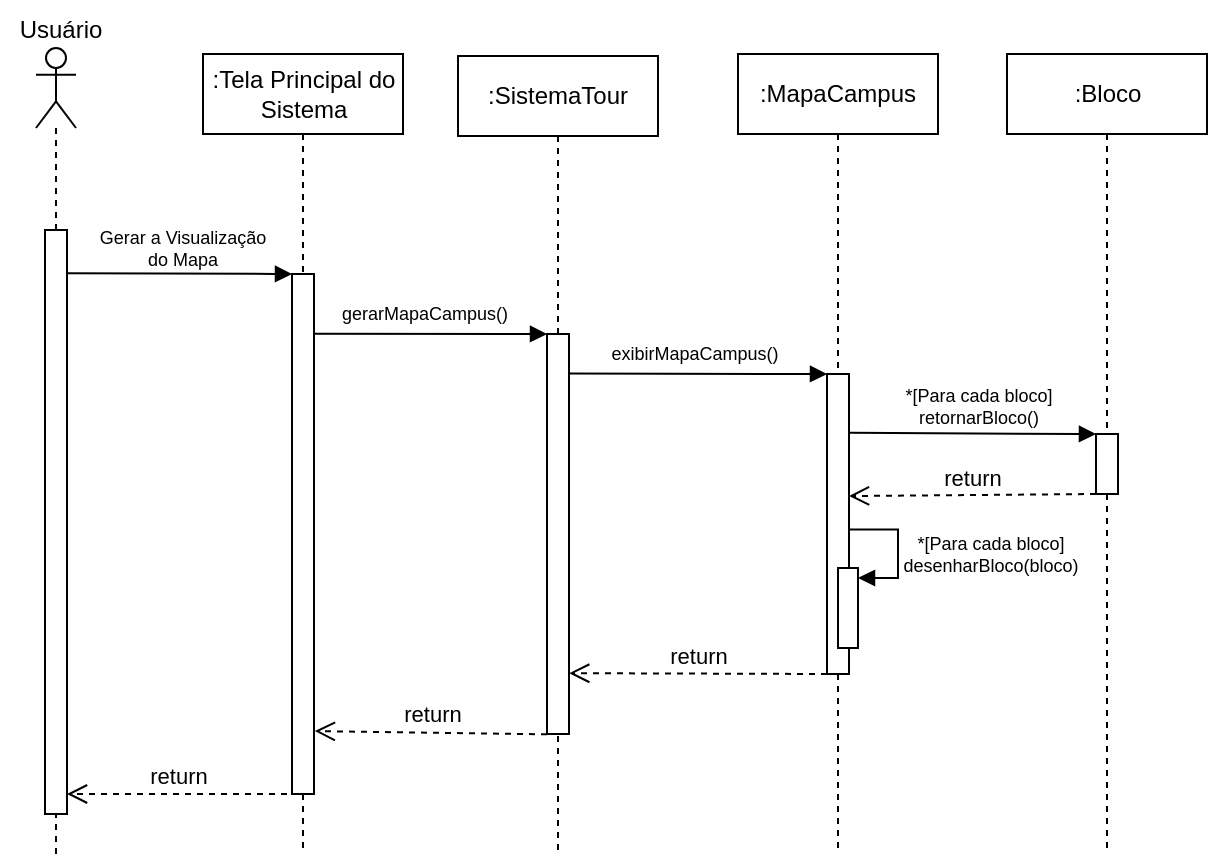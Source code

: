 <mxfile version="28.2.7">
  <diagram name="Page-1" id="UOCqBMkc54xa5ilKIQ9g">
    <mxGraphModel dx="1188" dy="619" grid="1" gridSize="10" guides="1" tooltips="1" connect="1" arrows="1" fold="1" page="1" pageScale="1" pageWidth="850" pageHeight="1100" math="0" shadow="0">
      <root>
        <mxCell id="0" />
        <mxCell id="1" parent="0" />
        <mxCell id="0Pdm_eUIWlIxIZ-GSmoy-18" value=":MapaCampus" style="shape=umlLifeline;perimeter=lifelinePerimeter;whiteSpace=wrap;html=1;container=1;dropTarget=0;collapsible=0;recursiveResize=0;outlineConnect=0;portConstraint=eastwest;newEdgeStyle={&quot;curved&quot;:0,&quot;rounded&quot;:0};" parent="1" vertex="1">
          <mxGeometry x="400" y="40" width="100" height="400" as="geometry" />
        </mxCell>
        <mxCell id="0Pdm_eUIWlIxIZ-GSmoy-13" value="" style="rounded=0;whiteSpace=wrap;html=1;" parent="1" vertex="1">
          <mxGeometry x="444.5" y="200" width="11" height="150" as="geometry" />
        </mxCell>
        <mxCell id="0Pdm_eUIWlIxIZ-GSmoy-21" value="*[Para cada bloco]&lt;div&gt;retornarBloco()&lt;/div&gt;" style="text;html=1;align=center;verticalAlign=middle;resizable=0;points=[];autosize=1;strokeColor=none;fillColor=none;fontSize=9;" parent="1" vertex="1">
          <mxGeometry x="469.98" y="196" width="100" height="40" as="geometry" />
        </mxCell>
        <mxCell id="0Pdm_eUIWlIxIZ-GSmoy-15" value="gerarMapaCampus()" style="text;html=1;align=center;verticalAlign=middle;resizable=0;points=[];autosize=1;strokeColor=none;fillColor=none;fontSize=9;" parent="1" vertex="1">
          <mxGeometry x="188" y="160" width="110" height="20" as="geometry" />
        </mxCell>
        <mxCell id="0Pdm_eUIWlIxIZ-GSmoy-17" value=":Tela Principal do Sistema" style="shape=umlLifeline;perimeter=lifelinePerimeter;whiteSpace=wrap;html=1;container=1;dropTarget=0;collapsible=0;recursiveResize=0;outlineConnect=0;portConstraint=eastwest;newEdgeStyle={&quot;curved&quot;:0,&quot;rounded&quot;:0};" parent="1" vertex="1">
          <mxGeometry x="132.5" y="40" width="100" height="400" as="geometry" />
        </mxCell>
        <mxCell id="0Pdm_eUIWlIxIZ-GSmoy-16" value="" style="shape=umlLifeline;perimeter=lifelinePerimeter;whiteSpace=wrap;html=1;container=1;dropTarget=0;collapsible=0;recursiveResize=0;outlineConnect=0;portConstraint=eastwest;newEdgeStyle={&quot;curved&quot;:0,&quot;rounded&quot;:0};participant=umlActor;" parent="1" vertex="1">
          <mxGeometry x="49" y="37" width="20" height="403" as="geometry" />
        </mxCell>
        <mxCell id="0Pdm_eUIWlIxIZ-GSmoy-4" value="" style="rounded=0;whiteSpace=wrap;html=1;" parent="1" vertex="1">
          <mxGeometry x="53.5" y="128" width="11" height="292" as="geometry" />
        </mxCell>
        <mxCell id="0Pdm_eUIWlIxIZ-GSmoy-8" value="Gerar a Visualização&lt;div&gt;do Mapa&lt;/div&gt;" style="text;html=1;align=center;verticalAlign=middle;resizable=0;points=[];autosize=1;strokeColor=none;fillColor=none;fontSize=9;" parent="1" vertex="1">
          <mxGeometry x="67" y="117" width="110" height="40" as="geometry" />
        </mxCell>
        <mxCell id="0Pdm_eUIWlIxIZ-GSmoy-6" value="" style="rounded=0;whiteSpace=wrap;html=1;" parent="1" vertex="1">
          <mxGeometry x="177" y="150" width="11" height="260" as="geometry" />
        </mxCell>
        <mxCell id="0Pdm_eUIWlIxIZ-GSmoy-7" value="" style="endArrow=block;html=1;rounded=0;exitX=0.998;exitY=0.074;exitDx=0;exitDy=0;exitPerimeter=0;entryX=0;entryY=0;entryDx=0;entryDy=0;endFill=1;" parent="1" source="0Pdm_eUIWlIxIZ-GSmoy-4" target="0Pdm_eUIWlIxIZ-GSmoy-6" edge="1">
          <mxGeometry width="50" height="50" relative="1" as="geometry">
            <mxPoint x="180" y="280" as="sourcePoint" />
            <mxPoint x="230" y="230" as="targetPoint" />
          </mxGeometry>
        </mxCell>
        <mxCell id="0Pdm_eUIWlIxIZ-GSmoy-14" value="" style="endArrow=block;html=1;rounded=0;exitX=1.035;exitY=0.115;exitDx=0;exitDy=0;exitPerimeter=0;entryX=0;entryY=0;entryDx=0;entryDy=0;endFill=1;" parent="1" edge="1" target="nKOX5bWAVEXmVr79JKXn-2" source="0Pdm_eUIWlIxIZ-GSmoy-6">
          <mxGeometry width="50" height="50" relative="1" as="geometry">
            <mxPoint x="188" y="190" as="sourcePoint" />
            <mxPoint x="301" y="190" as="targetPoint" />
          </mxGeometry>
        </mxCell>
        <mxCell id="0Pdm_eUIWlIxIZ-GSmoy-19" value=":Bloco" style="shape=umlLifeline;perimeter=lifelinePerimeter;whiteSpace=wrap;html=1;container=1;dropTarget=0;collapsible=0;recursiveResize=0;outlineConnect=0;portConstraint=eastwest;newEdgeStyle={&quot;curved&quot;:0,&quot;rounded&quot;:0};" parent="1" vertex="1">
          <mxGeometry x="534.5" y="40" width="100" height="400" as="geometry" />
        </mxCell>
        <mxCell id="0Pdm_eUIWlIxIZ-GSmoy-20" value="" style="endArrow=block;html=1;rounded=0;exitX=1.002;exitY=0.226;exitDx=0;exitDy=0;entryX=0;entryY=0;entryDx=0;entryDy=0;endFill=1;exitPerimeter=0;" parent="1" edge="1">
          <mxGeometry width="50" height="50" relative="1" as="geometry">
            <mxPoint x="455.502" y="229.434" as="sourcePoint" />
            <mxPoint x="578.98" y="230" as="targetPoint" />
          </mxGeometry>
        </mxCell>
        <mxCell id="0Pdm_eUIWlIxIZ-GSmoy-22" value="" style="rounded=0;whiteSpace=wrap;html=1;" parent="1" vertex="1">
          <mxGeometry x="579" y="230" width="11" height="30" as="geometry" />
        </mxCell>
        <mxCell id="0Pdm_eUIWlIxIZ-GSmoy-27" value="" style="html=1;points=[[0,0,0,0,5],[0,1,0,0,-5],[1,0,0,0,5],[1,1,0,0,-5]];perimeter=orthogonalPerimeter;outlineConnect=0;targetShapes=umlLifeline;portConstraint=eastwest;newEdgeStyle={&quot;curved&quot;:0,&quot;rounded&quot;:0};" parent="1" vertex="1">
          <mxGeometry x="450" y="297" width="10" height="40" as="geometry" />
        </mxCell>
        <mxCell id="0Pdm_eUIWlIxIZ-GSmoy-28" value="" style="html=1;align=left;spacingLeft=2;endArrow=block;rounded=0;edgeStyle=elbowEdgeStyle;rounded=0;exitX=1.089;exitY=0.74;exitDx=0;exitDy=0;exitPerimeter=0;entryX=1;entryY=0;entryDx=0;entryDy=5;entryPerimeter=0;" parent="1" target="0Pdm_eUIWlIxIZ-GSmoy-27" edge="1">
          <mxGeometry x="-0.172" y="30" relative="1" as="geometry">
            <mxPoint x="455.499" y="277.8" as="sourcePoint" />
            <Array as="points">
              <mxPoint x="480" y="290" />
            </Array>
            <mxPoint x="459.02" y="314" as="targetPoint" />
            <mxPoint as="offset" />
          </mxGeometry>
        </mxCell>
        <mxCell id="0Pdm_eUIWlIxIZ-GSmoy-29" value="&lt;div&gt;&lt;span style=&quot;background-color: transparent; color: light-dark(rgb(0, 0, 0), rgb(255, 255, 255));&quot;&gt;*[Para cada bloco]&lt;/span&gt;&lt;/div&gt;&lt;div&gt;&lt;span style=&quot;background-color: transparent; color: light-dark(rgb(0, 0, 0), rgb(255, 255, 255));&quot;&gt;desenharBloco(bloco)&lt;/span&gt;&lt;/div&gt;" style="text;html=1;align=center;verticalAlign=middle;resizable=0;points=[];autosize=1;strokeColor=none;fillColor=none;fontSize=9;" parent="1" vertex="1">
          <mxGeometry x="471" y="270" width="110" height="40" as="geometry" />
        </mxCell>
        <mxCell id="0Pdm_eUIWlIxIZ-GSmoy-30" value="return" style="html=1;verticalAlign=bottom;endArrow=open;dashed=1;endSize=8;curved=0;rounded=0;entryX=1;entryY=0.75;entryDx=0;entryDy=0;exitX=0;exitY=1;exitDx=0;exitDy=0;" parent="1" edge="1" source="0Pdm_eUIWlIxIZ-GSmoy-22">
          <mxGeometry relative="1" as="geometry">
            <mxPoint x="577.504" y="259.999" as="sourcePoint" />
            <mxPoint x="455.5" y="261.02" as="targetPoint" />
          </mxGeometry>
        </mxCell>
        <mxCell id="0Pdm_eUIWlIxIZ-GSmoy-32" value="return" style="html=1;verticalAlign=bottom;endArrow=open;dashed=1;endSize=8;curved=0;rounded=0;entryX=1.039;entryY=0.879;entryDx=0;entryDy=0;entryPerimeter=0;" parent="1" edge="1" target="0Pdm_eUIWlIxIZ-GSmoy-6">
          <mxGeometry relative="1" as="geometry">
            <mxPoint x="304.5" y="380.16" as="sourcePoint" />
            <mxPoint x="194.5" y="380.16" as="targetPoint" />
          </mxGeometry>
        </mxCell>
        <mxCell id="0Pdm_eUIWlIxIZ-GSmoy-33" value="return" style="html=1;verticalAlign=bottom;endArrow=open;dashed=1;endSize=8;curved=0;rounded=0;" parent="1" edge="1">
          <mxGeometry relative="1" as="geometry">
            <mxPoint x="174.5" y="410" as="sourcePoint" />
            <mxPoint x="64.5" y="410" as="targetPoint" />
          </mxGeometry>
        </mxCell>
        <mxCell id="0Pdm_eUIWlIxIZ-GSmoy-34" value="Usuário" style="text;html=1;align=center;verticalAlign=middle;resizable=0;points=[];autosize=1;strokeColor=none;fillColor=none;" parent="1" vertex="1">
          <mxGeometry x="31" y="13" width="60" height="30" as="geometry" />
        </mxCell>
        <mxCell id="nKOX5bWAVEXmVr79JKXn-1" value=":SistemaTour" style="shape=umlLifeline;perimeter=lifelinePerimeter;whiteSpace=wrap;html=1;container=1;dropTarget=0;collapsible=0;recursiveResize=0;outlineConnect=0;portConstraint=eastwest;newEdgeStyle={&quot;curved&quot;:0,&quot;rounded&quot;:0};" vertex="1" parent="1">
          <mxGeometry x="260" y="41" width="100" height="399" as="geometry" />
        </mxCell>
        <mxCell id="nKOX5bWAVEXmVr79JKXn-2" value="" style="rounded=0;whiteSpace=wrap;html=1;" vertex="1" parent="1">
          <mxGeometry x="304.5" y="180" width="11" height="200" as="geometry" />
        </mxCell>
        <mxCell id="nKOX5bWAVEXmVr79JKXn-3" value="" style="endArrow=block;html=1;rounded=0;exitX=1.016;exitY=0.099;exitDx=0;exitDy=0;exitPerimeter=0;entryX=0;entryY=0;entryDx=0;entryDy=0;endFill=1;" edge="1" parent="1" source="nKOX5bWAVEXmVr79JKXn-2" target="0Pdm_eUIWlIxIZ-GSmoy-13">
          <mxGeometry width="50" height="50" relative="1" as="geometry">
            <mxPoint x="315.5" y="214" as="sourcePoint" />
            <mxPoint x="432.5" y="214" as="targetPoint" />
          </mxGeometry>
        </mxCell>
        <mxCell id="nKOX5bWAVEXmVr79JKXn-4" value="exibirMapaCampus()" style="text;html=1;align=center;verticalAlign=middle;resizable=0;points=[];autosize=1;strokeColor=none;fillColor=none;fontSize=9;" vertex="1" parent="1">
          <mxGeometry x="323" y="180" width="110" height="20" as="geometry" />
        </mxCell>
        <mxCell id="nKOX5bWAVEXmVr79JKXn-5" value="return" style="html=1;verticalAlign=bottom;endArrow=open;dashed=1;endSize=8;curved=0;rounded=0;entryX=1.01;entryY=0.365;entryDx=0;entryDy=0;entryPerimeter=0;" edge="1" parent="1">
          <mxGeometry relative="1" as="geometry">
            <mxPoint x="444.5" y="350" as="sourcePoint" />
            <mxPoint x="315.61" y="349.585" as="targetPoint" />
          </mxGeometry>
        </mxCell>
      </root>
    </mxGraphModel>
  </diagram>
</mxfile>
